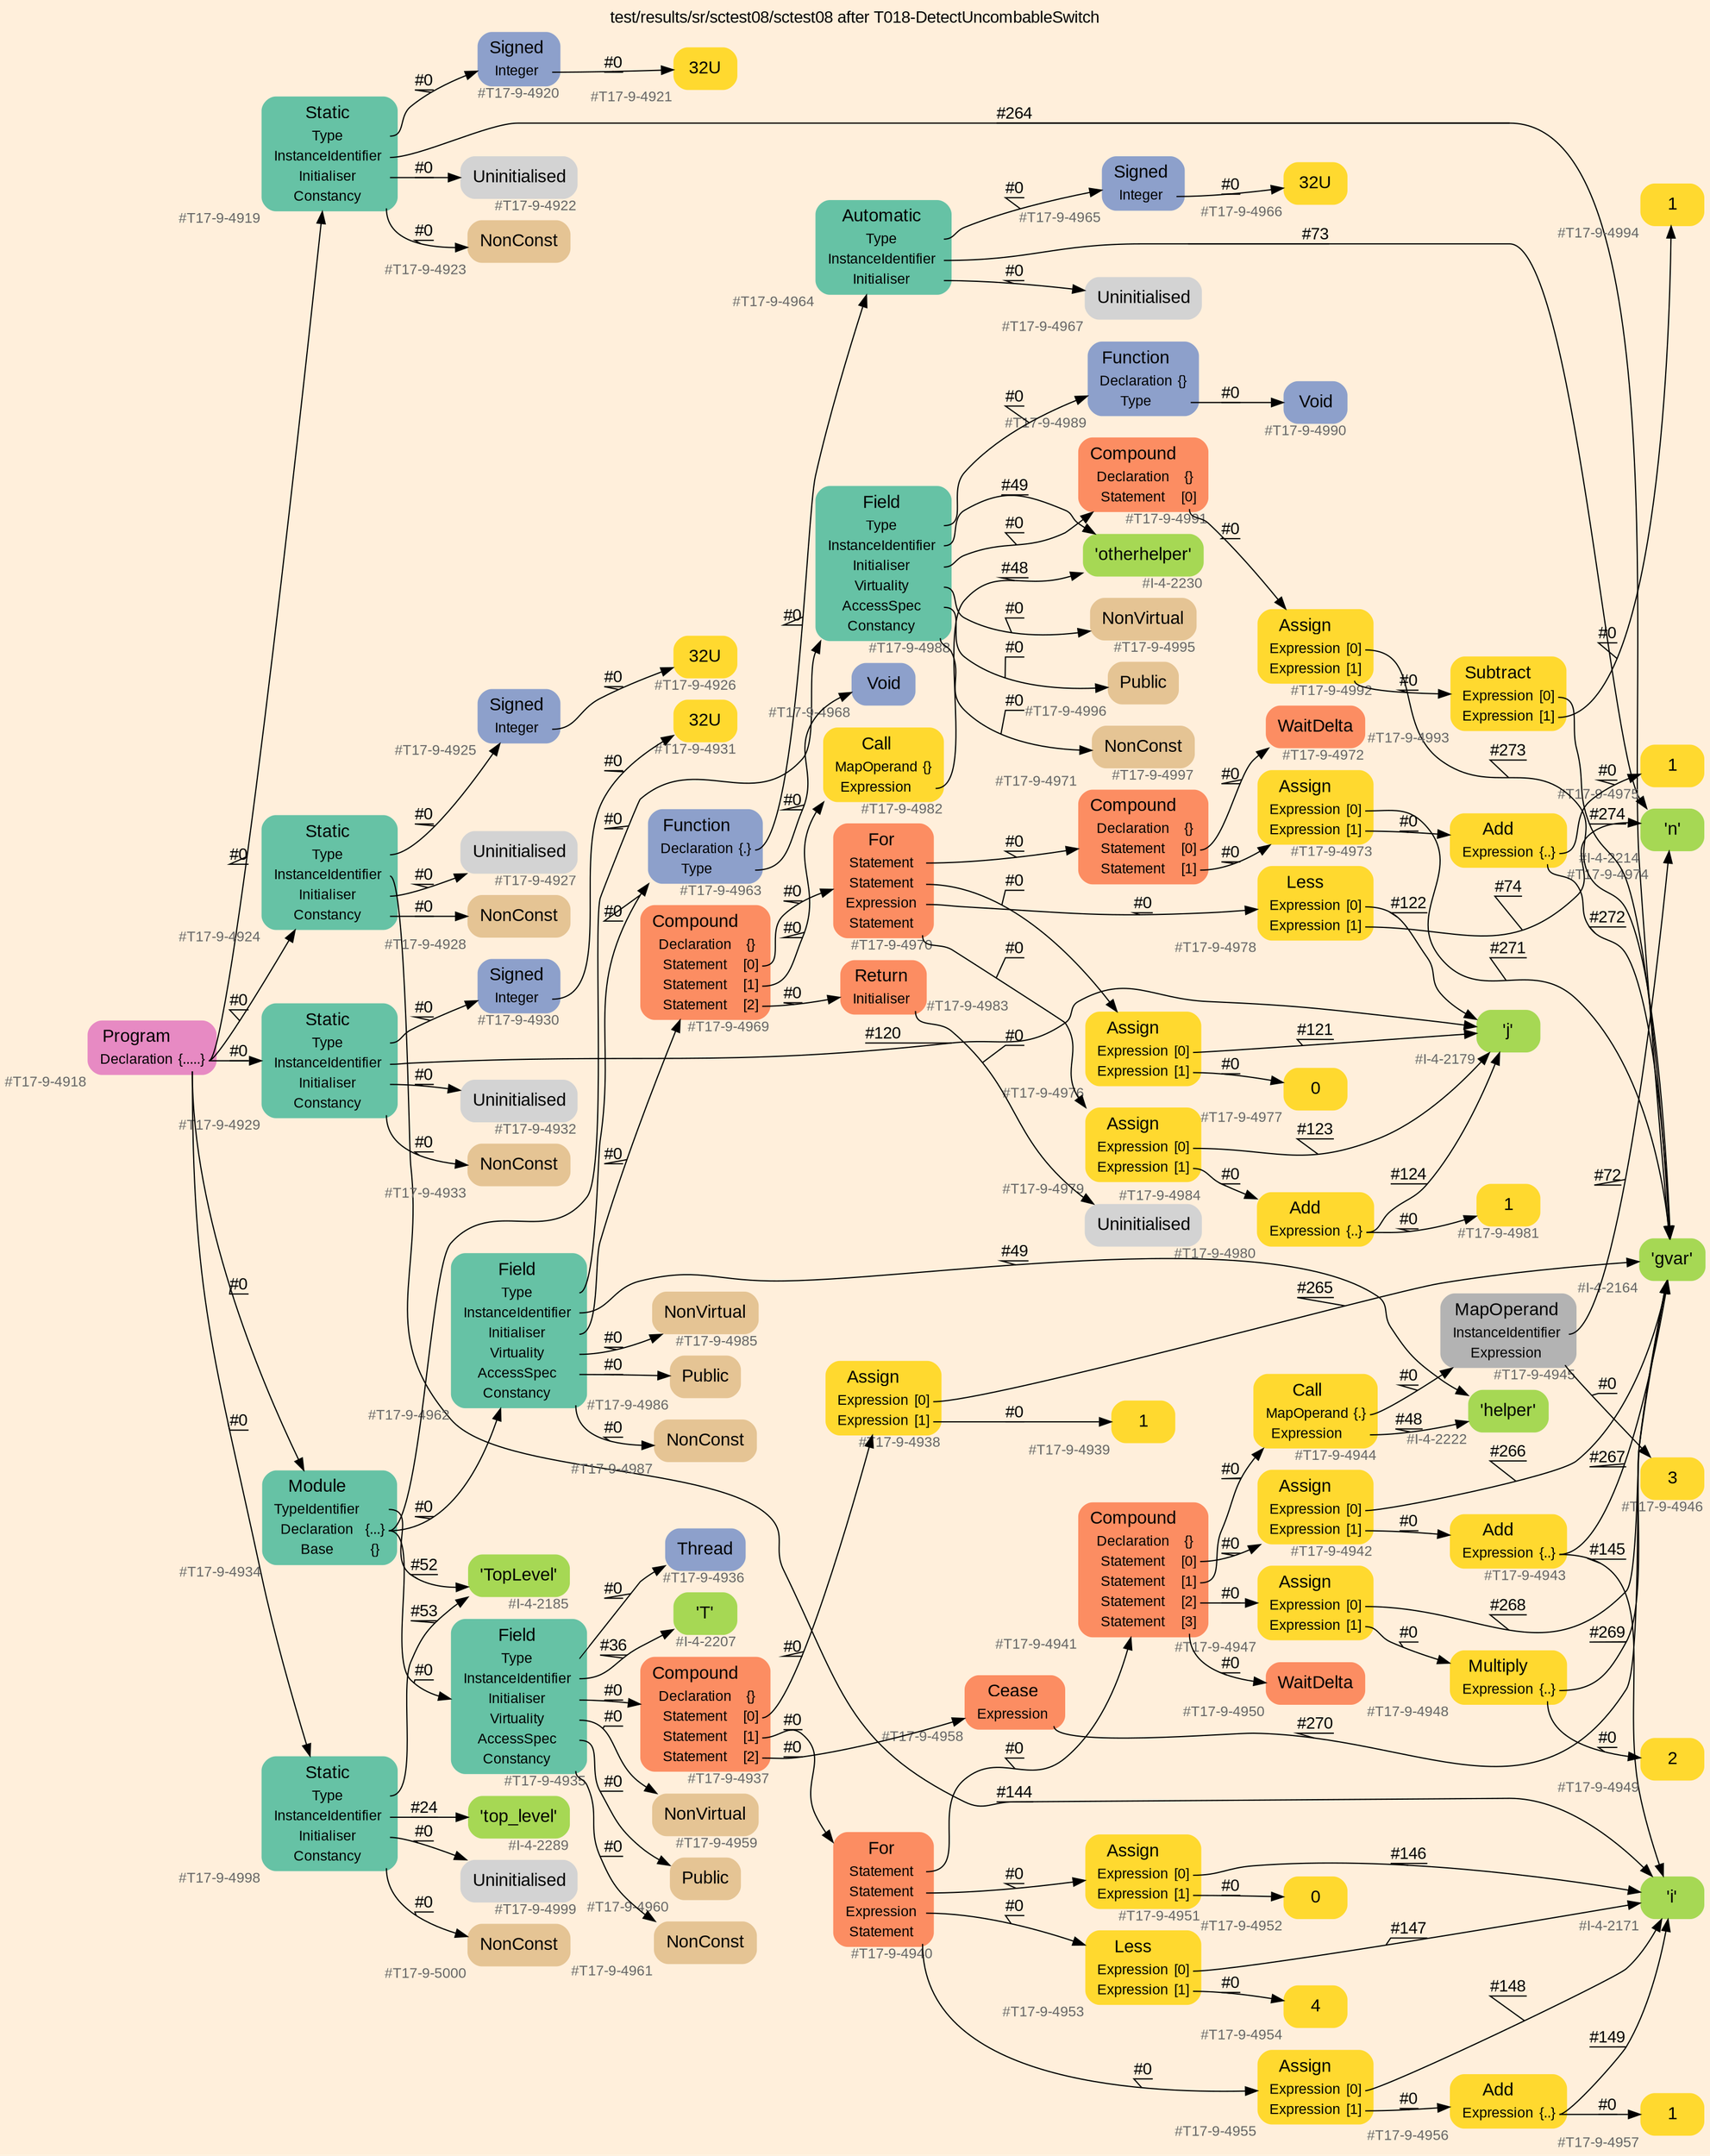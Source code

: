 digraph "test/results/sr/sctest08/sctest08 after T018-DetectUncombableSwitch" {
label = "test/results/sr/sctest08/sctest08 after T018-DetectUncombableSwitch"
labelloc = t
graph [
    rankdir = "LR"
    ranksep = 0.3
    bgcolor = antiquewhite1
    color = black
    fontcolor = black
    fontname = "Arial"
];
node [
    fontname = "Arial"
];
edge [
    fontname = "Arial"
];

// -------------------- node figure --------------------
// -------- block #T17-9-4918 ----------
"#T17-9-4918" [
    fillcolor = "/set28/4"
    xlabel = "#T17-9-4918"
    fontsize = "12"
    fontcolor = grey40
    shape = "plaintext"
    label = <<TABLE BORDER="0" CELLBORDER="0" CELLSPACING="0">
     <TR><TD><FONT COLOR="black" POINT-SIZE="15">Program</FONT></TD></TR>
     <TR><TD><FONT COLOR="black" POINT-SIZE="12">Declaration</FONT></TD><TD PORT="port0"><FONT COLOR="black" POINT-SIZE="12">{.....}</FONT></TD></TR>
    </TABLE>>
    style = "rounded,filled"
];

// -------- block #T17-9-4919 ----------
"#T17-9-4919" [
    fillcolor = "/set28/1"
    xlabel = "#T17-9-4919"
    fontsize = "12"
    fontcolor = grey40
    shape = "plaintext"
    label = <<TABLE BORDER="0" CELLBORDER="0" CELLSPACING="0">
     <TR><TD><FONT COLOR="black" POINT-SIZE="15">Static</FONT></TD></TR>
     <TR><TD><FONT COLOR="black" POINT-SIZE="12">Type</FONT></TD><TD PORT="port0"></TD></TR>
     <TR><TD><FONT COLOR="black" POINT-SIZE="12">InstanceIdentifier</FONT></TD><TD PORT="port1"></TD></TR>
     <TR><TD><FONT COLOR="black" POINT-SIZE="12">Initialiser</FONT></TD><TD PORT="port2"></TD></TR>
     <TR><TD><FONT COLOR="black" POINT-SIZE="12">Constancy</FONT></TD><TD PORT="port3"></TD></TR>
    </TABLE>>
    style = "rounded,filled"
];

// -------- block #T17-9-4920 ----------
"#T17-9-4920" [
    fillcolor = "/set28/3"
    xlabel = "#T17-9-4920"
    fontsize = "12"
    fontcolor = grey40
    shape = "plaintext"
    label = <<TABLE BORDER="0" CELLBORDER="0" CELLSPACING="0">
     <TR><TD><FONT COLOR="black" POINT-SIZE="15">Signed</FONT></TD></TR>
     <TR><TD><FONT COLOR="black" POINT-SIZE="12">Integer</FONT></TD><TD PORT="port0"></TD></TR>
    </TABLE>>
    style = "rounded,filled"
];

// -------- block #T17-9-4921 ----------
"#T17-9-4921" [
    fillcolor = "/set28/6"
    xlabel = "#T17-9-4921"
    fontsize = "12"
    fontcolor = grey40
    shape = "plaintext"
    label = <<TABLE BORDER="0" CELLBORDER="0" CELLSPACING="0">
     <TR><TD><FONT COLOR="black" POINT-SIZE="15">32U</FONT></TD></TR>
    </TABLE>>
    style = "rounded,filled"
];

// -------- block #I-4-2164 ----------
"#I-4-2164" [
    fillcolor = "/set28/5"
    xlabel = "#I-4-2164"
    fontsize = "12"
    fontcolor = grey40
    shape = "plaintext"
    label = <<TABLE BORDER="0" CELLBORDER="0" CELLSPACING="0">
     <TR><TD><FONT COLOR="black" POINT-SIZE="15">'gvar'</FONT></TD></TR>
    </TABLE>>
    style = "rounded,filled"
];

// -------- block #T17-9-4922 ----------
"#T17-9-4922" [
    xlabel = "#T17-9-4922"
    fontsize = "12"
    fontcolor = grey40
    shape = "plaintext"
    label = <<TABLE BORDER="0" CELLBORDER="0" CELLSPACING="0">
     <TR><TD><FONT COLOR="black" POINT-SIZE="15">Uninitialised</FONT></TD></TR>
    </TABLE>>
    style = "rounded,filled"
];

// -------- block #T17-9-4923 ----------
"#T17-9-4923" [
    fillcolor = "/set28/7"
    xlabel = "#T17-9-4923"
    fontsize = "12"
    fontcolor = grey40
    shape = "plaintext"
    label = <<TABLE BORDER="0" CELLBORDER="0" CELLSPACING="0">
     <TR><TD><FONT COLOR="black" POINT-SIZE="15">NonConst</FONT></TD></TR>
    </TABLE>>
    style = "rounded,filled"
];

// -------- block #T17-9-4924 ----------
"#T17-9-4924" [
    fillcolor = "/set28/1"
    xlabel = "#T17-9-4924"
    fontsize = "12"
    fontcolor = grey40
    shape = "plaintext"
    label = <<TABLE BORDER="0" CELLBORDER="0" CELLSPACING="0">
     <TR><TD><FONT COLOR="black" POINT-SIZE="15">Static</FONT></TD></TR>
     <TR><TD><FONT COLOR="black" POINT-SIZE="12">Type</FONT></TD><TD PORT="port0"></TD></TR>
     <TR><TD><FONT COLOR="black" POINT-SIZE="12">InstanceIdentifier</FONT></TD><TD PORT="port1"></TD></TR>
     <TR><TD><FONT COLOR="black" POINT-SIZE="12">Initialiser</FONT></TD><TD PORT="port2"></TD></TR>
     <TR><TD><FONT COLOR="black" POINT-SIZE="12">Constancy</FONT></TD><TD PORT="port3"></TD></TR>
    </TABLE>>
    style = "rounded,filled"
];

// -------- block #T17-9-4925 ----------
"#T17-9-4925" [
    fillcolor = "/set28/3"
    xlabel = "#T17-9-4925"
    fontsize = "12"
    fontcolor = grey40
    shape = "plaintext"
    label = <<TABLE BORDER="0" CELLBORDER="0" CELLSPACING="0">
     <TR><TD><FONT COLOR="black" POINT-SIZE="15">Signed</FONT></TD></TR>
     <TR><TD><FONT COLOR="black" POINT-SIZE="12">Integer</FONT></TD><TD PORT="port0"></TD></TR>
    </TABLE>>
    style = "rounded,filled"
];

// -------- block #T17-9-4926 ----------
"#T17-9-4926" [
    fillcolor = "/set28/6"
    xlabel = "#T17-9-4926"
    fontsize = "12"
    fontcolor = grey40
    shape = "plaintext"
    label = <<TABLE BORDER="0" CELLBORDER="0" CELLSPACING="0">
     <TR><TD><FONT COLOR="black" POINT-SIZE="15">32U</FONT></TD></TR>
    </TABLE>>
    style = "rounded,filled"
];

// -------- block #I-4-2171 ----------
"#I-4-2171" [
    fillcolor = "/set28/5"
    xlabel = "#I-4-2171"
    fontsize = "12"
    fontcolor = grey40
    shape = "plaintext"
    label = <<TABLE BORDER="0" CELLBORDER="0" CELLSPACING="0">
     <TR><TD><FONT COLOR="black" POINT-SIZE="15">'i'</FONT></TD></TR>
    </TABLE>>
    style = "rounded,filled"
];

// -------- block #T17-9-4927 ----------
"#T17-9-4927" [
    xlabel = "#T17-9-4927"
    fontsize = "12"
    fontcolor = grey40
    shape = "plaintext"
    label = <<TABLE BORDER="0" CELLBORDER="0" CELLSPACING="0">
     <TR><TD><FONT COLOR="black" POINT-SIZE="15">Uninitialised</FONT></TD></TR>
    </TABLE>>
    style = "rounded,filled"
];

// -------- block #T17-9-4928 ----------
"#T17-9-4928" [
    fillcolor = "/set28/7"
    xlabel = "#T17-9-4928"
    fontsize = "12"
    fontcolor = grey40
    shape = "plaintext"
    label = <<TABLE BORDER="0" CELLBORDER="0" CELLSPACING="0">
     <TR><TD><FONT COLOR="black" POINT-SIZE="15">NonConst</FONT></TD></TR>
    </TABLE>>
    style = "rounded,filled"
];

// -------- block #T17-9-4929 ----------
"#T17-9-4929" [
    fillcolor = "/set28/1"
    xlabel = "#T17-9-4929"
    fontsize = "12"
    fontcolor = grey40
    shape = "plaintext"
    label = <<TABLE BORDER="0" CELLBORDER="0" CELLSPACING="0">
     <TR><TD><FONT COLOR="black" POINT-SIZE="15">Static</FONT></TD></TR>
     <TR><TD><FONT COLOR="black" POINT-SIZE="12">Type</FONT></TD><TD PORT="port0"></TD></TR>
     <TR><TD><FONT COLOR="black" POINT-SIZE="12">InstanceIdentifier</FONT></TD><TD PORT="port1"></TD></TR>
     <TR><TD><FONT COLOR="black" POINT-SIZE="12">Initialiser</FONT></TD><TD PORT="port2"></TD></TR>
     <TR><TD><FONT COLOR="black" POINT-SIZE="12">Constancy</FONT></TD><TD PORT="port3"></TD></TR>
    </TABLE>>
    style = "rounded,filled"
];

// -------- block #T17-9-4930 ----------
"#T17-9-4930" [
    fillcolor = "/set28/3"
    xlabel = "#T17-9-4930"
    fontsize = "12"
    fontcolor = grey40
    shape = "plaintext"
    label = <<TABLE BORDER="0" CELLBORDER="0" CELLSPACING="0">
     <TR><TD><FONT COLOR="black" POINT-SIZE="15">Signed</FONT></TD></TR>
     <TR><TD><FONT COLOR="black" POINT-SIZE="12">Integer</FONT></TD><TD PORT="port0"></TD></TR>
    </TABLE>>
    style = "rounded,filled"
];

// -------- block #T17-9-4931 ----------
"#T17-9-4931" [
    fillcolor = "/set28/6"
    xlabel = "#T17-9-4931"
    fontsize = "12"
    fontcolor = grey40
    shape = "plaintext"
    label = <<TABLE BORDER="0" CELLBORDER="0" CELLSPACING="0">
     <TR><TD><FONT COLOR="black" POINT-SIZE="15">32U</FONT></TD></TR>
    </TABLE>>
    style = "rounded,filled"
];

// -------- block #I-4-2179 ----------
"#I-4-2179" [
    fillcolor = "/set28/5"
    xlabel = "#I-4-2179"
    fontsize = "12"
    fontcolor = grey40
    shape = "plaintext"
    label = <<TABLE BORDER="0" CELLBORDER="0" CELLSPACING="0">
     <TR><TD><FONT COLOR="black" POINT-SIZE="15">'j'</FONT></TD></TR>
    </TABLE>>
    style = "rounded,filled"
];

// -------- block #T17-9-4932 ----------
"#T17-9-4932" [
    xlabel = "#T17-9-4932"
    fontsize = "12"
    fontcolor = grey40
    shape = "plaintext"
    label = <<TABLE BORDER="0" CELLBORDER="0" CELLSPACING="0">
     <TR><TD><FONT COLOR="black" POINT-SIZE="15">Uninitialised</FONT></TD></TR>
    </TABLE>>
    style = "rounded,filled"
];

// -------- block #T17-9-4933 ----------
"#T17-9-4933" [
    fillcolor = "/set28/7"
    xlabel = "#T17-9-4933"
    fontsize = "12"
    fontcolor = grey40
    shape = "plaintext"
    label = <<TABLE BORDER="0" CELLBORDER="0" CELLSPACING="0">
     <TR><TD><FONT COLOR="black" POINT-SIZE="15">NonConst</FONT></TD></TR>
    </TABLE>>
    style = "rounded,filled"
];

// -------- block #T17-9-4934 ----------
"#T17-9-4934" [
    fillcolor = "/set28/1"
    xlabel = "#T17-9-4934"
    fontsize = "12"
    fontcolor = grey40
    shape = "plaintext"
    label = <<TABLE BORDER="0" CELLBORDER="0" CELLSPACING="0">
     <TR><TD><FONT COLOR="black" POINT-SIZE="15">Module</FONT></TD></TR>
     <TR><TD><FONT COLOR="black" POINT-SIZE="12">TypeIdentifier</FONT></TD><TD PORT="port0"></TD></TR>
     <TR><TD><FONT COLOR="black" POINT-SIZE="12">Declaration</FONT></TD><TD PORT="port1"><FONT COLOR="black" POINT-SIZE="12">{...}</FONT></TD></TR>
     <TR><TD><FONT COLOR="black" POINT-SIZE="12">Base</FONT></TD><TD PORT="port2"><FONT COLOR="black" POINT-SIZE="12">{}</FONT></TD></TR>
    </TABLE>>
    style = "rounded,filled"
];

// -------- block #I-4-2185 ----------
"#I-4-2185" [
    fillcolor = "/set28/5"
    xlabel = "#I-4-2185"
    fontsize = "12"
    fontcolor = grey40
    shape = "plaintext"
    label = <<TABLE BORDER="0" CELLBORDER="0" CELLSPACING="0">
     <TR><TD><FONT COLOR="black" POINT-SIZE="15">'TopLevel'</FONT></TD></TR>
    </TABLE>>
    style = "rounded,filled"
];

// -------- block #T17-9-4935 ----------
"#T17-9-4935" [
    fillcolor = "/set28/1"
    xlabel = "#T17-9-4935"
    fontsize = "12"
    fontcolor = grey40
    shape = "plaintext"
    label = <<TABLE BORDER="0" CELLBORDER="0" CELLSPACING="0">
     <TR><TD><FONT COLOR="black" POINT-SIZE="15">Field</FONT></TD></TR>
     <TR><TD><FONT COLOR="black" POINT-SIZE="12">Type</FONT></TD><TD PORT="port0"></TD></TR>
     <TR><TD><FONT COLOR="black" POINT-SIZE="12">InstanceIdentifier</FONT></TD><TD PORT="port1"></TD></TR>
     <TR><TD><FONT COLOR="black" POINT-SIZE="12">Initialiser</FONT></TD><TD PORT="port2"></TD></TR>
     <TR><TD><FONT COLOR="black" POINT-SIZE="12">Virtuality</FONT></TD><TD PORT="port3"></TD></TR>
     <TR><TD><FONT COLOR="black" POINT-SIZE="12">AccessSpec</FONT></TD><TD PORT="port4"></TD></TR>
     <TR><TD><FONT COLOR="black" POINT-SIZE="12">Constancy</FONT></TD><TD PORT="port5"></TD></TR>
    </TABLE>>
    style = "rounded,filled"
];

// -------- block #T17-9-4936 ----------
"#T17-9-4936" [
    fillcolor = "/set28/3"
    xlabel = "#T17-9-4936"
    fontsize = "12"
    fontcolor = grey40
    shape = "plaintext"
    label = <<TABLE BORDER="0" CELLBORDER="0" CELLSPACING="0">
     <TR><TD><FONT COLOR="black" POINT-SIZE="15">Thread</FONT></TD></TR>
    </TABLE>>
    style = "rounded,filled"
];

// -------- block #I-4-2207 ----------
"#I-4-2207" [
    fillcolor = "/set28/5"
    xlabel = "#I-4-2207"
    fontsize = "12"
    fontcolor = grey40
    shape = "plaintext"
    label = <<TABLE BORDER="0" CELLBORDER="0" CELLSPACING="0">
     <TR><TD><FONT COLOR="black" POINT-SIZE="15">'T'</FONT></TD></TR>
    </TABLE>>
    style = "rounded,filled"
];

// -------- block #T17-9-4937 ----------
"#T17-9-4937" [
    fillcolor = "/set28/2"
    xlabel = "#T17-9-4937"
    fontsize = "12"
    fontcolor = grey40
    shape = "plaintext"
    label = <<TABLE BORDER="0" CELLBORDER="0" CELLSPACING="0">
     <TR><TD><FONT COLOR="black" POINT-SIZE="15">Compound</FONT></TD></TR>
     <TR><TD><FONT COLOR="black" POINT-SIZE="12">Declaration</FONT></TD><TD PORT="port0"><FONT COLOR="black" POINT-SIZE="12">{}</FONT></TD></TR>
     <TR><TD><FONT COLOR="black" POINT-SIZE="12">Statement</FONT></TD><TD PORT="port1"><FONT COLOR="black" POINT-SIZE="12">[0]</FONT></TD></TR>
     <TR><TD><FONT COLOR="black" POINT-SIZE="12">Statement</FONT></TD><TD PORT="port2"><FONT COLOR="black" POINT-SIZE="12">[1]</FONT></TD></TR>
     <TR><TD><FONT COLOR="black" POINT-SIZE="12">Statement</FONT></TD><TD PORT="port3"><FONT COLOR="black" POINT-SIZE="12">[2]</FONT></TD></TR>
    </TABLE>>
    style = "rounded,filled"
];

// -------- block #T17-9-4938 ----------
"#T17-9-4938" [
    fillcolor = "/set28/6"
    xlabel = "#T17-9-4938"
    fontsize = "12"
    fontcolor = grey40
    shape = "plaintext"
    label = <<TABLE BORDER="0" CELLBORDER="0" CELLSPACING="0">
     <TR><TD><FONT COLOR="black" POINT-SIZE="15">Assign</FONT></TD></TR>
     <TR><TD><FONT COLOR="black" POINT-SIZE="12">Expression</FONT></TD><TD PORT="port0"><FONT COLOR="black" POINT-SIZE="12">[0]</FONT></TD></TR>
     <TR><TD><FONT COLOR="black" POINT-SIZE="12">Expression</FONT></TD><TD PORT="port1"><FONT COLOR="black" POINT-SIZE="12">[1]</FONT></TD></TR>
    </TABLE>>
    style = "rounded,filled"
];

// -------- block #T17-9-4939 ----------
"#T17-9-4939" [
    fillcolor = "/set28/6"
    xlabel = "#T17-9-4939"
    fontsize = "12"
    fontcolor = grey40
    shape = "plaintext"
    label = <<TABLE BORDER="0" CELLBORDER="0" CELLSPACING="0">
     <TR><TD><FONT COLOR="black" POINT-SIZE="15">1</FONT></TD></TR>
    </TABLE>>
    style = "rounded,filled"
];

// -------- block #T17-9-4940 ----------
"#T17-9-4940" [
    fillcolor = "/set28/2"
    xlabel = "#T17-9-4940"
    fontsize = "12"
    fontcolor = grey40
    shape = "plaintext"
    label = <<TABLE BORDER="0" CELLBORDER="0" CELLSPACING="0">
     <TR><TD><FONT COLOR="black" POINT-SIZE="15">For</FONT></TD></TR>
     <TR><TD><FONT COLOR="black" POINT-SIZE="12">Statement</FONT></TD><TD PORT="port0"></TD></TR>
     <TR><TD><FONT COLOR="black" POINT-SIZE="12">Statement</FONT></TD><TD PORT="port1"></TD></TR>
     <TR><TD><FONT COLOR="black" POINT-SIZE="12">Expression</FONT></TD><TD PORT="port2"></TD></TR>
     <TR><TD><FONT COLOR="black" POINT-SIZE="12">Statement</FONT></TD><TD PORT="port3"></TD></TR>
    </TABLE>>
    style = "rounded,filled"
];

// -------- block #T17-9-4941 ----------
"#T17-9-4941" [
    fillcolor = "/set28/2"
    xlabel = "#T17-9-4941"
    fontsize = "12"
    fontcolor = grey40
    shape = "plaintext"
    label = <<TABLE BORDER="0" CELLBORDER="0" CELLSPACING="0">
     <TR><TD><FONT COLOR="black" POINT-SIZE="15">Compound</FONT></TD></TR>
     <TR><TD><FONT COLOR="black" POINT-SIZE="12">Declaration</FONT></TD><TD PORT="port0"><FONT COLOR="black" POINT-SIZE="12">{}</FONT></TD></TR>
     <TR><TD><FONT COLOR="black" POINT-SIZE="12">Statement</FONT></TD><TD PORT="port1"><FONT COLOR="black" POINT-SIZE="12">[0]</FONT></TD></TR>
     <TR><TD><FONT COLOR="black" POINT-SIZE="12">Statement</FONT></TD><TD PORT="port2"><FONT COLOR="black" POINT-SIZE="12">[1]</FONT></TD></TR>
     <TR><TD><FONT COLOR="black" POINT-SIZE="12">Statement</FONT></TD><TD PORT="port3"><FONT COLOR="black" POINT-SIZE="12">[2]</FONT></TD></TR>
     <TR><TD><FONT COLOR="black" POINT-SIZE="12">Statement</FONT></TD><TD PORT="port4"><FONT COLOR="black" POINT-SIZE="12">[3]</FONT></TD></TR>
    </TABLE>>
    style = "rounded,filled"
];

// -------- block #T17-9-4942 ----------
"#T17-9-4942" [
    fillcolor = "/set28/6"
    xlabel = "#T17-9-4942"
    fontsize = "12"
    fontcolor = grey40
    shape = "plaintext"
    label = <<TABLE BORDER="0" CELLBORDER="0" CELLSPACING="0">
     <TR><TD><FONT COLOR="black" POINT-SIZE="15">Assign</FONT></TD></TR>
     <TR><TD><FONT COLOR="black" POINT-SIZE="12">Expression</FONT></TD><TD PORT="port0"><FONT COLOR="black" POINT-SIZE="12">[0]</FONT></TD></TR>
     <TR><TD><FONT COLOR="black" POINT-SIZE="12">Expression</FONT></TD><TD PORT="port1"><FONT COLOR="black" POINT-SIZE="12">[1]</FONT></TD></TR>
    </TABLE>>
    style = "rounded,filled"
];

// -------- block #T17-9-4943 ----------
"#T17-9-4943" [
    fillcolor = "/set28/6"
    xlabel = "#T17-9-4943"
    fontsize = "12"
    fontcolor = grey40
    shape = "plaintext"
    label = <<TABLE BORDER="0" CELLBORDER="0" CELLSPACING="0">
     <TR><TD><FONT COLOR="black" POINT-SIZE="15">Add</FONT></TD></TR>
     <TR><TD><FONT COLOR="black" POINT-SIZE="12">Expression</FONT></TD><TD PORT="port0"><FONT COLOR="black" POINT-SIZE="12">{..}</FONT></TD></TR>
    </TABLE>>
    style = "rounded,filled"
];

// -------- block #T17-9-4944 ----------
"#T17-9-4944" [
    fillcolor = "/set28/6"
    xlabel = "#T17-9-4944"
    fontsize = "12"
    fontcolor = grey40
    shape = "plaintext"
    label = <<TABLE BORDER="0" CELLBORDER="0" CELLSPACING="0">
     <TR><TD><FONT COLOR="black" POINT-SIZE="15">Call</FONT></TD></TR>
     <TR><TD><FONT COLOR="black" POINT-SIZE="12">MapOperand</FONT></TD><TD PORT="port0"><FONT COLOR="black" POINT-SIZE="12">{.}</FONT></TD></TR>
     <TR><TD><FONT COLOR="black" POINT-SIZE="12">Expression</FONT></TD><TD PORT="port1"></TD></TR>
    </TABLE>>
    style = "rounded,filled"
];

// -------- block #T17-9-4945 ----------
"#T17-9-4945" [
    fillcolor = "/set28/8"
    xlabel = "#T17-9-4945"
    fontsize = "12"
    fontcolor = grey40
    shape = "plaintext"
    label = <<TABLE BORDER="0" CELLBORDER="0" CELLSPACING="0">
     <TR><TD><FONT COLOR="black" POINT-SIZE="15">MapOperand</FONT></TD></TR>
     <TR><TD><FONT COLOR="black" POINT-SIZE="12">InstanceIdentifier</FONT></TD><TD PORT="port0"></TD></TR>
     <TR><TD><FONT COLOR="black" POINT-SIZE="12">Expression</FONT></TD><TD PORT="port1"></TD></TR>
    </TABLE>>
    style = "rounded,filled"
];

// -------- block #I-4-2214 ----------
"#I-4-2214" [
    fillcolor = "/set28/5"
    xlabel = "#I-4-2214"
    fontsize = "12"
    fontcolor = grey40
    shape = "plaintext"
    label = <<TABLE BORDER="0" CELLBORDER="0" CELLSPACING="0">
     <TR><TD><FONT COLOR="black" POINT-SIZE="15">'n'</FONT></TD></TR>
    </TABLE>>
    style = "rounded,filled"
];

// -------- block #T17-9-4946 ----------
"#T17-9-4946" [
    fillcolor = "/set28/6"
    xlabel = "#T17-9-4946"
    fontsize = "12"
    fontcolor = grey40
    shape = "plaintext"
    label = <<TABLE BORDER="0" CELLBORDER="0" CELLSPACING="0">
     <TR><TD><FONT COLOR="black" POINT-SIZE="15">3</FONT></TD></TR>
    </TABLE>>
    style = "rounded,filled"
];

// -------- block #I-4-2222 ----------
"#I-4-2222" [
    fillcolor = "/set28/5"
    xlabel = "#I-4-2222"
    fontsize = "12"
    fontcolor = grey40
    shape = "plaintext"
    label = <<TABLE BORDER="0" CELLBORDER="0" CELLSPACING="0">
     <TR><TD><FONT COLOR="black" POINT-SIZE="15">'helper'</FONT></TD></TR>
    </TABLE>>
    style = "rounded,filled"
];

// -------- block #T17-9-4947 ----------
"#T17-9-4947" [
    fillcolor = "/set28/6"
    xlabel = "#T17-9-4947"
    fontsize = "12"
    fontcolor = grey40
    shape = "plaintext"
    label = <<TABLE BORDER="0" CELLBORDER="0" CELLSPACING="0">
     <TR><TD><FONT COLOR="black" POINT-SIZE="15">Assign</FONT></TD></TR>
     <TR><TD><FONT COLOR="black" POINT-SIZE="12">Expression</FONT></TD><TD PORT="port0"><FONT COLOR="black" POINT-SIZE="12">[0]</FONT></TD></TR>
     <TR><TD><FONT COLOR="black" POINT-SIZE="12">Expression</FONT></TD><TD PORT="port1"><FONT COLOR="black" POINT-SIZE="12">[1]</FONT></TD></TR>
    </TABLE>>
    style = "rounded,filled"
];

// -------- block #T17-9-4948 ----------
"#T17-9-4948" [
    fillcolor = "/set28/6"
    xlabel = "#T17-9-4948"
    fontsize = "12"
    fontcolor = grey40
    shape = "plaintext"
    label = <<TABLE BORDER="0" CELLBORDER="0" CELLSPACING="0">
     <TR><TD><FONT COLOR="black" POINT-SIZE="15">Multiply</FONT></TD></TR>
     <TR><TD><FONT COLOR="black" POINT-SIZE="12">Expression</FONT></TD><TD PORT="port0"><FONT COLOR="black" POINT-SIZE="12">{..}</FONT></TD></TR>
    </TABLE>>
    style = "rounded,filled"
];

// -------- block #T17-9-4949 ----------
"#T17-9-4949" [
    fillcolor = "/set28/6"
    xlabel = "#T17-9-4949"
    fontsize = "12"
    fontcolor = grey40
    shape = "plaintext"
    label = <<TABLE BORDER="0" CELLBORDER="0" CELLSPACING="0">
     <TR><TD><FONT COLOR="black" POINT-SIZE="15">2</FONT></TD></TR>
    </TABLE>>
    style = "rounded,filled"
];

// -------- block #T17-9-4950 ----------
"#T17-9-4950" [
    fillcolor = "/set28/2"
    xlabel = "#T17-9-4950"
    fontsize = "12"
    fontcolor = grey40
    shape = "plaintext"
    label = <<TABLE BORDER="0" CELLBORDER="0" CELLSPACING="0">
     <TR><TD><FONT COLOR="black" POINT-SIZE="15">WaitDelta</FONT></TD></TR>
    </TABLE>>
    style = "rounded,filled"
];

// -------- block #T17-9-4951 ----------
"#T17-9-4951" [
    fillcolor = "/set28/6"
    xlabel = "#T17-9-4951"
    fontsize = "12"
    fontcolor = grey40
    shape = "plaintext"
    label = <<TABLE BORDER="0" CELLBORDER="0" CELLSPACING="0">
     <TR><TD><FONT COLOR="black" POINT-SIZE="15">Assign</FONT></TD></TR>
     <TR><TD><FONT COLOR="black" POINT-SIZE="12">Expression</FONT></TD><TD PORT="port0"><FONT COLOR="black" POINT-SIZE="12">[0]</FONT></TD></TR>
     <TR><TD><FONT COLOR="black" POINT-SIZE="12">Expression</FONT></TD><TD PORT="port1"><FONT COLOR="black" POINT-SIZE="12">[1]</FONT></TD></TR>
    </TABLE>>
    style = "rounded,filled"
];

// -------- block #T17-9-4952 ----------
"#T17-9-4952" [
    fillcolor = "/set28/6"
    xlabel = "#T17-9-4952"
    fontsize = "12"
    fontcolor = grey40
    shape = "plaintext"
    label = <<TABLE BORDER="0" CELLBORDER="0" CELLSPACING="0">
     <TR><TD><FONT COLOR="black" POINT-SIZE="15">0</FONT></TD></TR>
    </TABLE>>
    style = "rounded,filled"
];

// -------- block #T17-9-4953 ----------
"#T17-9-4953" [
    fillcolor = "/set28/6"
    xlabel = "#T17-9-4953"
    fontsize = "12"
    fontcolor = grey40
    shape = "plaintext"
    label = <<TABLE BORDER="0" CELLBORDER="0" CELLSPACING="0">
     <TR><TD><FONT COLOR="black" POINT-SIZE="15">Less</FONT></TD></TR>
     <TR><TD><FONT COLOR="black" POINT-SIZE="12">Expression</FONT></TD><TD PORT="port0"><FONT COLOR="black" POINT-SIZE="12">[0]</FONT></TD></TR>
     <TR><TD><FONT COLOR="black" POINT-SIZE="12">Expression</FONT></TD><TD PORT="port1"><FONT COLOR="black" POINT-SIZE="12">[1]</FONT></TD></TR>
    </TABLE>>
    style = "rounded,filled"
];

// -------- block #T17-9-4954 ----------
"#T17-9-4954" [
    fillcolor = "/set28/6"
    xlabel = "#T17-9-4954"
    fontsize = "12"
    fontcolor = grey40
    shape = "plaintext"
    label = <<TABLE BORDER="0" CELLBORDER="0" CELLSPACING="0">
     <TR><TD><FONT COLOR="black" POINT-SIZE="15">4</FONT></TD></TR>
    </TABLE>>
    style = "rounded,filled"
];

// -------- block #T17-9-4955 ----------
"#T17-9-4955" [
    fillcolor = "/set28/6"
    xlabel = "#T17-9-4955"
    fontsize = "12"
    fontcolor = grey40
    shape = "plaintext"
    label = <<TABLE BORDER="0" CELLBORDER="0" CELLSPACING="0">
     <TR><TD><FONT COLOR="black" POINT-SIZE="15">Assign</FONT></TD></TR>
     <TR><TD><FONT COLOR="black" POINT-SIZE="12">Expression</FONT></TD><TD PORT="port0"><FONT COLOR="black" POINT-SIZE="12">[0]</FONT></TD></TR>
     <TR><TD><FONT COLOR="black" POINT-SIZE="12">Expression</FONT></TD><TD PORT="port1"><FONT COLOR="black" POINT-SIZE="12">[1]</FONT></TD></TR>
    </TABLE>>
    style = "rounded,filled"
];

// -------- block #T17-9-4956 ----------
"#T17-9-4956" [
    fillcolor = "/set28/6"
    xlabel = "#T17-9-4956"
    fontsize = "12"
    fontcolor = grey40
    shape = "plaintext"
    label = <<TABLE BORDER="0" CELLBORDER="0" CELLSPACING="0">
     <TR><TD><FONT COLOR="black" POINT-SIZE="15">Add</FONT></TD></TR>
     <TR><TD><FONT COLOR="black" POINT-SIZE="12">Expression</FONT></TD><TD PORT="port0"><FONT COLOR="black" POINT-SIZE="12">{..}</FONT></TD></TR>
    </TABLE>>
    style = "rounded,filled"
];

// -------- block #T17-9-4957 ----------
"#T17-9-4957" [
    fillcolor = "/set28/6"
    xlabel = "#T17-9-4957"
    fontsize = "12"
    fontcolor = grey40
    shape = "plaintext"
    label = <<TABLE BORDER="0" CELLBORDER="0" CELLSPACING="0">
     <TR><TD><FONT COLOR="black" POINT-SIZE="15">1</FONT></TD></TR>
    </TABLE>>
    style = "rounded,filled"
];

// -------- block #T17-9-4958 ----------
"#T17-9-4958" [
    fillcolor = "/set28/2"
    xlabel = "#T17-9-4958"
    fontsize = "12"
    fontcolor = grey40
    shape = "plaintext"
    label = <<TABLE BORDER="0" CELLBORDER="0" CELLSPACING="0">
     <TR><TD><FONT COLOR="black" POINT-SIZE="15">Cease</FONT></TD></TR>
     <TR><TD><FONT COLOR="black" POINT-SIZE="12">Expression</FONT></TD><TD PORT="port0"></TD></TR>
    </TABLE>>
    style = "rounded,filled"
];

// -------- block #T17-9-4959 ----------
"#T17-9-4959" [
    fillcolor = "/set28/7"
    xlabel = "#T17-9-4959"
    fontsize = "12"
    fontcolor = grey40
    shape = "plaintext"
    label = <<TABLE BORDER="0" CELLBORDER="0" CELLSPACING="0">
     <TR><TD><FONT COLOR="black" POINT-SIZE="15">NonVirtual</FONT></TD></TR>
    </TABLE>>
    style = "rounded,filled"
];

// -------- block #T17-9-4960 ----------
"#T17-9-4960" [
    fillcolor = "/set28/7"
    xlabel = "#T17-9-4960"
    fontsize = "12"
    fontcolor = grey40
    shape = "plaintext"
    label = <<TABLE BORDER="0" CELLBORDER="0" CELLSPACING="0">
     <TR><TD><FONT COLOR="black" POINT-SIZE="15">Public</FONT></TD></TR>
    </TABLE>>
    style = "rounded,filled"
];

// -------- block #T17-9-4961 ----------
"#T17-9-4961" [
    fillcolor = "/set28/7"
    xlabel = "#T17-9-4961"
    fontsize = "12"
    fontcolor = grey40
    shape = "plaintext"
    label = <<TABLE BORDER="0" CELLBORDER="0" CELLSPACING="0">
     <TR><TD><FONT COLOR="black" POINT-SIZE="15">NonConst</FONT></TD></TR>
    </TABLE>>
    style = "rounded,filled"
];

// -------- block #T17-9-4962 ----------
"#T17-9-4962" [
    fillcolor = "/set28/1"
    xlabel = "#T17-9-4962"
    fontsize = "12"
    fontcolor = grey40
    shape = "plaintext"
    label = <<TABLE BORDER="0" CELLBORDER="0" CELLSPACING="0">
     <TR><TD><FONT COLOR="black" POINT-SIZE="15">Field</FONT></TD></TR>
     <TR><TD><FONT COLOR="black" POINT-SIZE="12">Type</FONT></TD><TD PORT="port0"></TD></TR>
     <TR><TD><FONT COLOR="black" POINT-SIZE="12">InstanceIdentifier</FONT></TD><TD PORT="port1"></TD></TR>
     <TR><TD><FONT COLOR="black" POINT-SIZE="12">Initialiser</FONT></TD><TD PORT="port2"></TD></TR>
     <TR><TD><FONT COLOR="black" POINT-SIZE="12">Virtuality</FONT></TD><TD PORT="port3"></TD></TR>
     <TR><TD><FONT COLOR="black" POINT-SIZE="12">AccessSpec</FONT></TD><TD PORT="port4"></TD></TR>
     <TR><TD><FONT COLOR="black" POINT-SIZE="12">Constancy</FONT></TD><TD PORT="port5"></TD></TR>
    </TABLE>>
    style = "rounded,filled"
];

// -------- block #T17-9-4963 ----------
"#T17-9-4963" [
    fillcolor = "/set28/3"
    xlabel = "#T17-9-4963"
    fontsize = "12"
    fontcolor = grey40
    shape = "plaintext"
    label = <<TABLE BORDER="0" CELLBORDER="0" CELLSPACING="0">
     <TR><TD><FONT COLOR="black" POINT-SIZE="15">Function</FONT></TD></TR>
     <TR><TD><FONT COLOR="black" POINT-SIZE="12">Declaration</FONT></TD><TD PORT="port0"><FONT COLOR="black" POINT-SIZE="12">{.}</FONT></TD></TR>
     <TR><TD><FONT COLOR="black" POINT-SIZE="12">Type</FONT></TD><TD PORT="port1"></TD></TR>
    </TABLE>>
    style = "rounded,filled"
];

// -------- block #T17-9-4964 ----------
"#T17-9-4964" [
    fillcolor = "/set28/1"
    xlabel = "#T17-9-4964"
    fontsize = "12"
    fontcolor = grey40
    shape = "plaintext"
    label = <<TABLE BORDER="0" CELLBORDER="0" CELLSPACING="0">
     <TR><TD><FONT COLOR="black" POINT-SIZE="15">Automatic</FONT></TD></TR>
     <TR><TD><FONT COLOR="black" POINT-SIZE="12">Type</FONT></TD><TD PORT="port0"></TD></TR>
     <TR><TD><FONT COLOR="black" POINT-SIZE="12">InstanceIdentifier</FONT></TD><TD PORT="port1"></TD></TR>
     <TR><TD><FONT COLOR="black" POINT-SIZE="12">Initialiser</FONT></TD><TD PORT="port2"></TD></TR>
    </TABLE>>
    style = "rounded,filled"
];

// -------- block #T17-9-4965 ----------
"#T17-9-4965" [
    fillcolor = "/set28/3"
    xlabel = "#T17-9-4965"
    fontsize = "12"
    fontcolor = grey40
    shape = "plaintext"
    label = <<TABLE BORDER="0" CELLBORDER="0" CELLSPACING="0">
     <TR><TD><FONT COLOR="black" POINT-SIZE="15">Signed</FONT></TD></TR>
     <TR><TD><FONT COLOR="black" POINT-SIZE="12">Integer</FONT></TD><TD PORT="port0"></TD></TR>
    </TABLE>>
    style = "rounded,filled"
];

// -------- block #T17-9-4966 ----------
"#T17-9-4966" [
    fillcolor = "/set28/6"
    xlabel = "#T17-9-4966"
    fontsize = "12"
    fontcolor = grey40
    shape = "plaintext"
    label = <<TABLE BORDER="0" CELLBORDER="0" CELLSPACING="0">
     <TR><TD><FONT COLOR="black" POINT-SIZE="15">32U</FONT></TD></TR>
    </TABLE>>
    style = "rounded,filled"
];

// -------- block #T17-9-4967 ----------
"#T17-9-4967" [
    xlabel = "#T17-9-4967"
    fontsize = "12"
    fontcolor = grey40
    shape = "plaintext"
    label = <<TABLE BORDER="0" CELLBORDER="0" CELLSPACING="0">
     <TR><TD><FONT COLOR="black" POINT-SIZE="15">Uninitialised</FONT></TD></TR>
    </TABLE>>
    style = "rounded,filled"
];

// -------- block #T17-9-4968 ----------
"#T17-9-4968" [
    fillcolor = "/set28/3"
    xlabel = "#T17-9-4968"
    fontsize = "12"
    fontcolor = grey40
    shape = "plaintext"
    label = <<TABLE BORDER="0" CELLBORDER="0" CELLSPACING="0">
     <TR><TD><FONT COLOR="black" POINT-SIZE="15">Void</FONT></TD></TR>
    </TABLE>>
    style = "rounded,filled"
];

// -------- block #T17-9-4969 ----------
"#T17-9-4969" [
    fillcolor = "/set28/2"
    xlabel = "#T17-9-4969"
    fontsize = "12"
    fontcolor = grey40
    shape = "plaintext"
    label = <<TABLE BORDER="0" CELLBORDER="0" CELLSPACING="0">
     <TR><TD><FONT COLOR="black" POINT-SIZE="15">Compound</FONT></TD></TR>
     <TR><TD><FONT COLOR="black" POINT-SIZE="12">Declaration</FONT></TD><TD PORT="port0"><FONT COLOR="black" POINT-SIZE="12">{}</FONT></TD></TR>
     <TR><TD><FONT COLOR="black" POINT-SIZE="12">Statement</FONT></TD><TD PORT="port1"><FONT COLOR="black" POINT-SIZE="12">[0]</FONT></TD></TR>
     <TR><TD><FONT COLOR="black" POINT-SIZE="12">Statement</FONT></TD><TD PORT="port2"><FONT COLOR="black" POINT-SIZE="12">[1]</FONT></TD></TR>
     <TR><TD><FONT COLOR="black" POINT-SIZE="12">Statement</FONT></TD><TD PORT="port3"><FONT COLOR="black" POINT-SIZE="12">[2]</FONT></TD></TR>
    </TABLE>>
    style = "rounded,filled"
];

// -------- block #T17-9-4970 ----------
"#T17-9-4970" [
    fillcolor = "/set28/2"
    xlabel = "#T17-9-4970"
    fontsize = "12"
    fontcolor = grey40
    shape = "plaintext"
    label = <<TABLE BORDER="0" CELLBORDER="0" CELLSPACING="0">
     <TR><TD><FONT COLOR="black" POINT-SIZE="15">For</FONT></TD></TR>
     <TR><TD><FONT COLOR="black" POINT-SIZE="12">Statement</FONT></TD><TD PORT="port0"></TD></TR>
     <TR><TD><FONT COLOR="black" POINT-SIZE="12">Statement</FONT></TD><TD PORT="port1"></TD></TR>
     <TR><TD><FONT COLOR="black" POINT-SIZE="12">Expression</FONT></TD><TD PORT="port2"></TD></TR>
     <TR><TD><FONT COLOR="black" POINT-SIZE="12">Statement</FONT></TD><TD PORT="port3"></TD></TR>
    </TABLE>>
    style = "rounded,filled"
];

// -------- block #T17-9-4971 ----------
"#T17-9-4971" [
    fillcolor = "/set28/2"
    xlabel = "#T17-9-4971"
    fontsize = "12"
    fontcolor = grey40
    shape = "plaintext"
    label = <<TABLE BORDER="0" CELLBORDER="0" CELLSPACING="0">
     <TR><TD><FONT COLOR="black" POINT-SIZE="15">Compound</FONT></TD></TR>
     <TR><TD><FONT COLOR="black" POINT-SIZE="12">Declaration</FONT></TD><TD PORT="port0"><FONT COLOR="black" POINT-SIZE="12">{}</FONT></TD></TR>
     <TR><TD><FONT COLOR="black" POINT-SIZE="12">Statement</FONT></TD><TD PORT="port1"><FONT COLOR="black" POINT-SIZE="12">[0]</FONT></TD></TR>
     <TR><TD><FONT COLOR="black" POINT-SIZE="12">Statement</FONT></TD><TD PORT="port2"><FONT COLOR="black" POINT-SIZE="12">[1]</FONT></TD></TR>
    </TABLE>>
    style = "rounded,filled"
];

// -------- block #T17-9-4972 ----------
"#T17-9-4972" [
    fillcolor = "/set28/2"
    xlabel = "#T17-9-4972"
    fontsize = "12"
    fontcolor = grey40
    shape = "plaintext"
    label = <<TABLE BORDER="0" CELLBORDER="0" CELLSPACING="0">
     <TR><TD><FONT COLOR="black" POINT-SIZE="15">WaitDelta</FONT></TD></TR>
    </TABLE>>
    style = "rounded,filled"
];

// -------- block #T17-9-4973 ----------
"#T17-9-4973" [
    fillcolor = "/set28/6"
    xlabel = "#T17-9-4973"
    fontsize = "12"
    fontcolor = grey40
    shape = "plaintext"
    label = <<TABLE BORDER="0" CELLBORDER="0" CELLSPACING="0">
     <TR><TD><FONT COLOR="black" POINT-SIZE="15">Assign</FONT></TD></TR>
     <TR><TD><FONT COLOR="black" POINT-SIZE="12">Expression</FONT></TD><TD PORT="port0"><FONT COLOR="black" POINT-SIZE="12">[0]</FONT></TD></TR>
     <TR><TD><FONT COLOR="black" POINT-SIZE="12">Expression</FONT></TD><TD PORT="port1"><FONT COLOR="black" POINT-SIZE="12">[1]</FONT></TD></TR>
    </TABLE>>
    style = "rounded,filled"
];

// -------- block #T17-9-4974 ----------
"#T17-9-4974" [
    fillcolor = "/set28/6"
    xlabel = "#T17-9-4974"
    fontsize = "12"
    fontcolor = grey40
    shape = "plaintext"
    label = <<TABLE BORDER="0" CELLBORDER="0" CELLSPACING="0">
     <TR><TD><FONT COLOR="black" POINT-SIZE="15">Add</FONT></TD></TR>
     <TR><TD><FONT COLOR="black" POINT-SIZE="12">Expression</FONT></TD><TD PORT="port0"><FONT COLOR="black" POINT-SIZE="12">{..}</FONT></TD></TR>
    </TABLE>>
    style = "rounded,filled"
];

// -------- block #T17-9-4975 ----------
"#T17-9-4975" [
    fillcolor = "/set28/6"
    xlabel = "#T17-9-4975"
    fontsize = "12"
    fontcolor = grey40
    shape = "plaintext"
    label = <<TABLE BORDER="0" CELLBORDER="0" CELLSPACING="0">
     <TR><TD><FONT COLOR="black" POINT-SIZE="15">1</FONT></TD></TR>
    </TABLE>>
    style = "rounded,filled"
];

// -------- block #T17-9-4976 ----------
"#T17-9-4976" [
    fillcolor = "/set28/6"
    xlabel = "#T17-9-4976"
    fontsize = "12"
    fontcolor = grey40
    shape = "plaintext"
    label = <<TABLE BORDER="0" CELLBORDER="0" CELLSPACING="0">
     <TR><TD><FONT COLOR="black" POINT-SIZE="15">Assign</FONT></TD></TR>
     <TR><TD><FONT COLOR="black" POINT-SIZE="12">Expression</FONT></TD><TD PORT="port0"><FONT COLOR="black" POINT-SIZE="12">[0]</FONT></TD></TR>
     <TR><TD><FONT COLOR="black" POINT-SIZE="12">Expression</FONT></TD><TD PORT="port1"><FONT COLOR="black" POINT-SIZE="12">[1]</FONT></TD></TR>
    </TABLE>>
    style = "rounded,filled"
];

// -------- block #T17-9-4977 ----------
"#T17-9-4977" [
    fillcolor = "/set28/6"
    xlabel = "#T17-9-4977"
    fontsize = "12"
    fontcolor = grey40
    shape = "plaintext"
    label = <<TABLE BORDER="0" CELLBORDER="0" CELLSPACING="0">
     <TR><TD><FONT COLOR="black" POINT-SIZE="15">0</FONT></TD></TR>
    </TABLE>>
    style = "rounded,filled"
];

// -------- block #T17-9-4978 ----------
"#T17-9-4978" [
    fillcolor = "/set28/6"
    xlabel = "#T17-9-4978"
    fontsize = "12"
    fontcolor = grey40
    shape = "plaintext"
    label = <<TABLE BORDER="0" CELLBORDER="0" CELLSPACING="0">
     <TR><TD><FONT COLOR="black" POINT-SIZE="15">Less</FONT></TD></TR>
     <TR><TD><FONT COLOR="black" POINT-SIZE="12">Expression</FONT></TD><TD PORT="port0"><FONT COLOR="black" POINT-SIZE="12">[0]</FONT></TD></TR>
     <TR><TD><FONT COLOR="black" POINT-SIZE="12">Expression</FONT></TD><TD PORT="port1"><FONT COLOR="black" POINT-SIZE="12">[1]</FONT></TD></TR>
    </TABLE>>
    style = "rounded,filled"
];

// -------- block #T17-9-4979 ----------
"#T17-9-4979" [
    fillcolor = "/set28/6"
    xlabel = "#T17-9-4979"
    fontsize = "12"
    fontcolor = grey40
    shape = "plaintext"
    label = <<TABLE BORDER="0" CELLBORDER="0" CELLSPACING="0">
     <TR><TD><FONT COLOR="black" POINT-SIZE="15">Assign</FONT></TD></TR>
     <TR><TD><FONT COLOR="black" POINT-SIZE="12">Expression</FONT></TD><TD PORT="port0"><FONT COLOR="black" POINT-SIZE="12">[0]</FONT></TD></TR>
     <TR><TD><FONT COLOR="black" POINT-SIZE="12">Expression</FONT></TD><TD PORT="port1"><FONT COLOR="black" POINT-SIZE="12">[1]</FONT></TD></TR>
    </TABLE>>
    style = "rounded,filled"
];

// -------- block #T17-9-4980 ----------
"#T17-9-4980" [
    fillcolor = "/set28/6"
    xlabel = "#T17-9-4980"
    fontsize = "12"
    fontcolor = grey40
    shape = "plaintext"
    label = <<TABLE BORDER="0" CELLBORDER="0" CELLSPACING="0">
     <TR><TD><FONT COLOR="black" POINT-SIZE="15">Add</FONT></TD></TR>
     <TR><TD><FONT COLOR="black" POINT-SIZE="12">Expression</FONT></TD><TD PORT="port0"><FONT COLOR="black" POINT-SIZE="12">{..}</FONT></TD></TR>
    </TABLE>>
    style = "rounded,filled"
];

// -------- block #T17-9-4981 ----------
"#T17-9-4981" [
    fillcolor = "/set28/6"
    xlabel = "#T17-9-4981"
    fontsize = "12"
    fontcolor = grey40
    shape = "plaintext"
    label = <<TABLE BORDER="0" CELLBORDER="0" CELLSPACING="0">
     <TR><TD><FONT COLOR="black" POINT-SIZE="15">1</FONT></TD></TR>
    </TABLE>>
    style = "rounded,filled"
];

// -------- block #T17-9-4982 ----------
"#T17-9-4982" [
    fillcolor = "/set28/6"
    xlabel = "#T17-9-4982"
    fontsize = "12"
    fontcolor = grey40
    shape = "plaintext"
    label = <<TABLE BORDER="0" CELLBORDER="0" CELLSPACING="0">
     <TR><TD><FONT COLOR="black" POINT-SIZE="15">Call</FONT></TD></TR>
     <TR><TD><FONT COLOR="black" POINT-SIZE="12">MapOperand</FONT></TD><TD PORT="port0"><FONT COLOR="black" POINT-SIZE="12">{}</FONT></TD></TR>
     <TR><TD><FONT COLOR="black" POINT-SIZE="12">Expression</FONT></TD><TD PORT="port1"></TD></TR>
    </TABLE>>
    style = "rounded,filled"
];

// -------- block #I-4-2230 ----------
"#I-4-2230" [
    fillcolor = "/set28/5"
    xlabel = "#I-4-2230"
    fontsize = "12"
    fontcolor = grey40
    shape = "plaintext"
    label = <<TABLE BORDER="0" CELLBORDER="0" CELLSPACING="0">
     <TR><TD><FONT COLOR="black" POINT-SIZE="15">'otherhelper'</FONT></TD></TR>
    </TABLE>>
    style = "rounded,filled"
];

// -------- block #T17-9-4983 ----------
"#T17-9-4983" [
    fillcolor = "/set28/2"
    xlabel = "#T17-9-4983"
    fontsize = "12"
    fontcolor = grey40
    shape = "plaintext"
    label = <<TABLE BORDER="0" CELLBORDER="0" CELLSPACING="0">
     <TR><TD><FONT COLOR="black" POINT-SIZE="15">Return</FONT></TD></TR>
     <TR><TD><FONT COLOR="black" POINT-SIZE="12">Initialiser</FONT></TD><TD PORT="port0"></TD></TR>
    </TABLE>>
    style = "rounded,filled"
];

// -------- block #T17-9-4984 ----------
"#T17-9-4984" [
    xlabel = "#T17-9-4984"
    fontsize = "12"
    fontcolor = grey40
    shape = "plaintext"
    label = <<TABLE BORDER="0" CELLBORDER="0" CELLSPACING="0">
     <TR><TD><FONT COLOR="black" POINT-SIZE="15">Uninitialised</FONT></TD></TR>
    </TABLE>>
    style = "rounded,filled"
];

// -------- block #T17-9-4985 ----------
"#T17-9-4985" [
    fillcolor = "/set28/7"
    xlabel = "#T17-9-4985"
    fontsize = "12"
    fontcolor = grey40
    shape = "plaintext"
    label = <<TABLE BORDER="0" CELLBORDER="0" CELLSPACING="0">
     <TR><TD><FONT COLOR="black" POINT-SIZE="15">NonVirtual</FONT></TD></TR>
    </TABLE>>
    style = "rounded,filled"
];

// -------- block #T17-9-4986 ----------
"#T17-9-4986" [
    fillcolor = "/set28/7"
    xlabel = "#T17-9-4986"
    fontsize = "12"
    fontcolor = grey40
    shape = "plaintext"
    label = <<TABLE BORDER="0" CELLBORDER="0" CELLSPACING="0">
     <TR><TD><FONT COLOR="black" POINT-SIZE="15">Public</FONT></TD></TR>
    </TABLE>>
    style = "rounded,filled"
];

// -------- block #T17-9-4987 ----------
"#T17-9-4987" [
    fillcolor = "/set28/7"
    xlabel = "#T17-9-4987"
    fontsize = "12"
    fontcolor = grey40
    shape = "plaintext"
    label = <<TABLE BORDER="0" CELLBORDER="0" CELLSPACING="0">
     <TR><TD><FONT COLOR="black" POINT-SIZE="15">NonConst</FONT></TD></TR>
    </TABLE>>
    style = "rounded,filled"
];

// -------- block #T17-9-4988 ----------
"#T17-9-4988" [
    fillcolor = "/set28/1"
    xlabel = "#T17-9-4988"
    fontsize = "12"
    fontcolor = grey40
    shape = "plaintext"
    label = <<TABLE BORDER="0" CELLBORDER="0" CELLSPACING="0">
     <TR><TD><FONT COLOR="black" POINT-SIZE="15">Field</FONT></TD></TR>
     <TR><TD><FONT COLOR="black" POINT-SIZE="12">Type</FONT></TD><TD PORT="port0"></TD></TR>
     <TR><TD><FONT COLOR="black" POINT-SIZE="12">InstanceIdentifier</FONT></TD><TD PORT="port1"></TD></TR>
     <TR><TD><FONT COLOR="black" POINT-SIZE="12">Initialiser</FONT></TD><TD PORT="port2"></TD></TR>
     <TR><TD><FONT COLOR="black" POINT-SIZE="12">Virtuality</FONT></TD><TD PORT="port3"></TD></TR>
     <TR><TD><FONT COLOR="black" POINT-SIZE="12">AccessSpec</FONT></TD><TD PORT="port4"></TD></TR>
     <TR><TD><FONT COLOR="black" POINT-SIZE="12">Constancy</FONT></TD><TD PORT="port5"></TD></TR>
    </TABLE>>
    style = "rounded,filled"
];

// -------- block #T17-9-4989 ----------
"#T17-9-4989" [
    fillcolor = "/set28/3"
    xlabel = "#T17-9-4989"
    fontsize = "12"
    fontcolor = grey40
    shape = "plaintext"
    label = <<TABLE BORDER="0" CELLBORDER="0" CELLSPACING="0">
     <TR><TD><FONT COLOR="black" POINT-SIZE="15">Function</FONT></TD></TR>
     <TR><TD><FONT COLOR="black" POINT-SIZE="12">Declaration</FONT></TD><TD PORT="port0"><FONT COLOR="black" POINT-SIZE="12">{}</FONT></TD></TR>
     <TR><TD><FONT COLOR="black" POINT-SIZE="12">Type</FONT></TD><TD PORT="port1"></TD></TR>
    </TABLE>>
    style = "rounded,filled"
];

// -------- block #T17-9-4990 ----------
"#T17-9-4990" [
    fillcolor = "/set28/3"
    xlabel = "#T17-9-4990"
    fontsize = "12"
    fontcolor = grey40
    shape = "plaintext"
    label = <<TABLE BORDER="0" CELLBORDER="0" CELLSPACING="0">
     <TR><TD><FONT COLOR="black" POINT-SIZE="15">Void</FONT></TD></TR>
    </TABLE>>
    style = "rounded,filled"
];

// -------- block #T17-9-4991 ----------
"#T17-9-4991" [
    fillcolor = "/set28/2"
    xlabel = "#T17-9-4991"
    fontsize = "12"
    fontcolor = grey40
    shape = "plaintext"
    label = <<TABLE BORDER="0" CELLBORDER="0" CELLSPACING="0">
     <TR><TD><FONT COLOR="black" POINT-SIZE="15">Compound</FONT></TD></TR>
     <TR><TD><FONT COLOR="black" POINT-SIZE="12">Declaration</FONT></TD><TD PORT="port0"><FONT COLOR="black" POINT-SIZE="12">{}</FONT></TD></TR>
     <TR><TD><FONT COLOR="black" POINT-SIZE="12">Statement</FONT></TD><TD PORT="port1"><FONT COLOR="black" POINT-SIZE="12">[0]</FONT></TD></TR>
    </TABLE>>
    style = "rounded,filled"
];

// -------- block #T17-9-4992 ----------
"#T17-9-4992" [
    fillcolor = "/set28/6"
    xlabel = "#T17-9-4992"
    fontsize = "12"
    fontcolor = grey40
    shape = "plaintext"
    label = <<TABLE BORDER="0" CELLBORDER="0" CELLSPACING="0">
     <TR><TD><FONT COLOR="black" POINT-SIZE="15">Assign</FONT></TD></TR>
     <TR><TD><FONT COLOR="black" POINT-SIZE="12">Expression</FONT></TD><TD PORT="port0"><FONT COLOR="black" POINT-SIZE="12">[0]</FONT></TD></TR>
     <TR><TD><FONT COLOR="black" POINT-SIZE="12">Expression</FONT></TD><TD PORT="port1"><FONT COLOR="black" POINT-SIZE="12">[1]</FONT></TD></TR>
    </TABLE>>
    style = "rounded,filled"
];

// -------- block #T17-9-4993 ----------
"#T17-9-4993" [
    fillcolor = "/set28/6"
    xlabel = "#T17-9-4993"
    fontsize = "12"
    fontcolor = grey40
    shape = "plaintext"
    label = <<TABLE BORDER="0" CELLBORDER="0" CELLSPACING="0">
     <TR><TD><FONT COLOR="black" POINT-SIZE="15">Subtract</FONT></TD></TR>
     <TR><TD><FONT COLOR="black" POINT-SIZE="12">Expression</FONT></TD><TD PORT="port0"><FONT COLOR="black" POINT-SIZE="12">[0]</FONT></TD></TR>
     <TR><TD><FONT COLOR="black" POINT-SIZE="12">Expression</FONT></TD><TD PORT="port1"><FONT COLOR="black" POINT-SIZE="12">[1]</FONT></TD></TR>
    </TABLE>>
    style = "rounded,filled"
];

// -------- block #T17-9-4994 ----------
"#T17-9-4994" [
    fillcolor = "/set28/6"
    xlabel = "#T17-9-4994"
    fontsize = "12"
    fontcolor = grey40
    shape = "plaintext"
    label = <<TABLE BORDER="0" CELLBORDER="0" CELLSPACING="0">
     <TR><TD><FONT COLOR="black" POINT-SIZE="15">1</FONT></TD></TR>
    </TABLE>>
    style = "rounded,filled"
];

// -------- block #T17-9-4995 ----------
"#T17-9-4995" [
    fillcolor = "/set28/7"
    xlabel = "#T17-9-4995"
    fontsize = "12"
    fontcolor = grey40
    shape = "plaintext"
    label = <<TABLE BORDER="0" CELLBORDER="0" CELLSPACING="0">
     <TR><TD><FONT COLOR="black" POINT-SIZE="15">NonVirtual</FONT></TD></TR>
    </TABLE>>
    style = "rounded,filled"
];

// -------- block #T17-9-4996 ----------
"#T17-9-4996" [
    fillcolor = "/set28/7"
    xlabel = "#T17-9-4996"
    fontsize = "12"
    fontcolor = grey40
    shape = "plaintext"
    label = <<TABLE BORDER="0" CELLBORDER="0" CELLSPACING="0">
     <TR><TD><FONT COLOR="black" POINT-SIZE="15">Public</FONT></TD></TR>
    </TABLE>>
    style = "rounded,filled"
];

// -------- block #T17-9-4997 ----------
"#T17-9-4997" [
    fillcolor = "/set28/7"
    xlabel = "#T17-9-4997"
    fontsize = "12"
    fontcolor = grey40
    shape = "plaintext"
    label = <<TABLE BORDER="0" CELLBORDER="0" CELLSPACING="0">
     <TR><TD><FONT COLOR="black" POINT-SIZE="15">NonConst</FONT></TD></TR>
    </TABLE>>
    style = "rounded,filled"
];

// -------- block #T17-9-4998 ----------
"#T17-9-4998" [
    fillcolor = "/set28/1"
    xlabel = "#T17-9-4998"
    fontsize = "12"
    fontcolor = grey40
    shape = "plaintext"
    label = <<TABLE BORDER="0" CELLBORDER="0" CELLSPACING="0">
     <TR><TD><FONT COLOR="black" POINT-SIZE="15">Static</FONT></TD></TR>
     <TR><TD><FONT COLOR="black" POINT-SIZE="12">Type</FONT></TD><TD PORT="port0"></TD></TR>
     <TR><TD><FONT COLOR="black" POINT-SIZE="12">InstanceIdentifier</FONT></TD><TD PORT="port1"></TD></TR>
     <TR><TD><FONT COLOR="black" POINT-SIZE="12">Initialiser</FONT></TD><TD PORT="port2"></TD></TR>
     <TR><TD><FONT COLOR="black" POINT-SIZE="12">Constancy</FONT></TD><TD PORT="port3"></TD></TR>
    </TABLE>>
    style = "rounded,filled"
];

// -------- block #I-4-2289 ----------
"#I-4-2289" [
    fillcolor = "/set28/5"
    xlabel = "#I-4-2289"
    fontsize = "12"
    fontcolor = grey40
    shape = "plaintext"
    label = <<TABLE BORDER="0" CELLBORDER="0" CELLSPACING="0">
     <TR><TD><FONT COLOR="black" POINT-SIZE="15">'top_level'</FONT></TD></TR>
    </TABLE>>
    style = "rounded,filled"
];

// -------- block #T17-9-4999 ----------
"#T17-9-4999" [
    xlabel = "#T17-9-4999"
    fontsize = "12"
    fontcolor = grey40
    shape = "plaintext"
    label = <<TABLE BORDER="0" CELLBORDER="0" CELLSPACING="0">
     <TR><TD><FONT COLOR="black" POINT-SIZE="15">Uninitialised</FONT></TD></TR>
    </TABLE>>
    style = "rounded,filled"
];

// -------- block #T17-9-5000 ----------
"#T17-9-5000" [
    fillcolor = "/set28/7"
    xlabel = "#T17-9-5000"
    fontsize = "12"
    fontcolor = grey40
    shape = "plaintext"
    label = <<TABLE BORDER="0" CELLBORDER="0" CELLSPACING="0">
     <TR><TD><FONT COLOR="black" POINT-SIZE="15">NonConst</FONT></TD></TR>
    </TABLE>>
    style = "rounded,filled"
];

"#T17-9-4918":port0 -> "#T17-9-4919" [
    label = "#0"
    decorate = true
    color = black
    fontcolor = black
];

"#T17-9-4918":port0 -> "#T17-9-4924" [
    label = "#0"
    decorate = true
    color = black
    fontcolor = black
];

"#T17-9-4918":port0 -> "#T17-9-4929" [
    label = "#0"
    decorate = true
    color = black
    fontcolor = black
];

"#T17-9-4918":port0 -> "#T17-9-4934" [
    label = "#0"
    decorate = true
    color = black
    fontcolor = black
];

"#T17-9-4918":port0 -> "#T17-9-4998" [
    label = "#0"
    decorate = true
    color = black
    fontcolor = black
];

"#T17-9-4919":port0 -> "#T17-9-4920" [
    label = "#0"
    decorate = true
    color = black
    fontcolor = black
];

"#T17-9-4919":port1 -> "#I-4-2164" [
    label = "#264"
    decorate = true
    color = black
    fontcolor = black
];

"#T17-9-4919":port2 -> "#T17-9-4922" [
    label = "#0"
    decorate = true
    color = black
    fontcolor = black
];

"#T17-9-4919":port3 -> "#T17-9-4923" [
    label = "#0"
    decorate = true
    color = black
    fontcolor = black
];

"#T17-9-4920":port0 -> "#T17-9-4921" [
    label = "#0"
    decorate = true
    color = black
    fontcolor = black
];

"#T17-9-4924":port0 -> "#T17-9-4925" [
    label = "#0"
    decorate = true
    color = black
    fontcolor = black
];

"#T17-9-4924":port1 -> "#I-4-2171" [
    label = "#144"
    decorate = true
    color = black
    fontcolor = black
];

"#T17-9-4924":port2 -> "#T17-9-4927" [
    label = "#0"
    decorate = true
    color = black
    fontcolor = black
];

"#T17-9-4924":port3 -> "#T17-9-4928" [
    label = "#0"
    decorate = true
    color = black
    fontcolor = black
];

"#T17-9-4925":port0 -> "#T17-9-4926" [
    label = "#0"
    decorate = true
    color = black
    fontcolor = black
];

"#T17-9-4929":port0 -> "#T17-9-4930" [
    label = "#0"
    decorate = true
    color = black
    fontcolor = black
];

"#T17-9-4929":port1 -> "#I-4-2179" [
    label = "#120"
    decorate = true
    color = black
    fontcolor = black
];

"#T17-9-4929":port2 -> "#T17-9-4932" [
    label = "#0"
    decorate = true
    color = black
    fontcolor = black
];

"#T17-9-4929":port3 -> "#T17-9-4933" [
    label = "#0"
    decorate = true
    color = black
    fontcolor = black
];

"#T17-9-4930":port0 -> "#T17-9-4931" [
    label = "#0"
    decorate = true
    color = black
    fontcolor = black
];

"#T17-9-4934":port0 -> "#I-4-2185" [
    label = "#52"
    decorate = true
    color = black
    fontcolor = black
];

"#T17-9-4934":port1 -> "#T17-9-4935" [
    label = "#0"
    decorate = true
    color = black
    fontcolor = black
];

"#T17-9-4934":port1 -> "#T17-9-4962" [
    label = "#0"
    decorate = true
    color = black
    fontcolor = black
];

"#T17-9-4934":port1 -> "#T17-9-4988" [
    label = "#0"
    decorate = true
    color = black
    fontcolor = black
];

"#T17-9-4935":port0 -> "#T17-9-4936" [
    label = "#0"
    decorate = true
    color = black
    fontcolor = black
];

"#T17-9-4935":port1 -> "#I-4-2207" [
    label = "#36"
    decorate = true
    color = black
    fontcolor = black
];

"#T17-9-4935":port2 -> "#T17-9-4937" [
    label = "#0"
    decorate = true
    color = black
    fontcolor = black
];

"#T17-9-4935":port3 -> "#T17-9-4959" [
    label = "#0"
    decorate = true
    color = black
    fontcolor = black
];

"#T17-9-4935":port4 -> "#T17-9-4960" [
    label = "#0"
    decorate = true
    color = black
    fontcolor = black
];

"#T17-9-4935":port5 -> "#T17-9-4961" [
    label = "#0"
    decorate = true
    color = black
    fontcolor = black
];

"#T17-9-4937":port1 -> "#T17-9-4938" [
    label = "#0"
    decorate = true
    color = black
    fontcolor = black
];

"#T17-9-4937":port2 -> "#T17-9-4940" [
    label = "#0"
    decorate = true
    color = black
    fontcolor = black
];

"#T17-9-4937":port3 -> "#T17-9-4958" [
    label = "#0"
    decorate = true
    color = black
    fontcolor = black
];

"#T17-9-4938":port0 -> "#I-4-2164" [
    label = "#265"
    decorate = true
    color = black
    fontcolor = black
];

"#T17-9-4938":port1 -> "#T17-9-4939" [
    label = "#0"
    decorate = true
    color = black
    fontcolor = black
];

"#T17-9-4940":port0 -> "#T17-9-4941" [
    label = "#0"
    decorate = true
    color = black
    fontcolor = black
];

"#T17-9-4940":port1 -> "#T17-9-4951" [
    label = "#0"
    decorate = true
    color = black
    fontcolor = black
];

"#T17-9-4940":port2 -> "#T17-9-4953" [
    label = "#0"
    decorate = true
    color = black
    fontcolor = black
];

"#T17-9-4940":port3 -> "#T17-9-4955" [
    label = "#0"
    decorate = true
    color = black
    fontcolor = black
];

"#T17-9-4941":port1 -> "#T17-9-4942" [
    label = "#0"
    decorate = true
    color = black
    fontcolor = black
];

"#T17-9-4941":port2 -> "#T17-9-4944" [
    label = "#0"
    decorate = true
    color = black
    fontcolor = black
];

"#T17-9-4941":port3 -> "#T17-9-4947" [
    label = "#0"
    decorate = true
    color = black
    fontcolor = black
];

"#T17-9-4941":port4 -> "#T17-9-4950" [
    label = "#0"
    decorate = true
    color = black
    fontcolor = black
];

"#T17-9-4942":port0 -> "#I-4-2164" [
    label = "#266"
    decorate = true
    color = black
    fontcolor = black
];

"#T17-9-4942":port1 -> "#T17-9-4943" [
    label = "#0"
    decorate = true
    color = black
    fontcolor = black
];

"#T17-9-4943":port0 -> "#I-4-2164" [
    label = "#267"
    decorate = true
    color = black
    fontcolor = black
];

"#T17-9-4943":port0 -> "#I-4-2171" [
    label = "#145"
    decorate = true
    color = black
    fontcolor = black
];

"#T17-9-4944":port0 -> "#T17-9-4945" [
    label = "#0"
    decorate = true
    color = black
    fontcolor = black
];

"#T17-9-4944":port1 -> "#I-4-2222" [
    label = "#48"
    decorate = true
    color = black
    fontcolor = black
];

"#T17-9-4945":port0 -> "#I-4-2214" [
    label = "#72"
    decorate = true
    color = black
    fontcolor = black
];

"#T17-9-4945":port1 -> "#T17-9-4946" [
    label = "#0"
    decorate = true
    color = black
    fontcolor = black
];

"#T17-9-4947":port0 -> "#I-4-2164" [
    label = "#268"
    decorate = true
    color = black
    fontcolor = black
];

"#T17-9-4947":port1 -> "#T17-9-4948" [
    label = "#0"
    decorate = true
    color = black
    fontcolor = black
];

"#T17-9-4948":port0 -> "#I-4-2164" [
    label = "#269"
    decorate = true
    color = black
    fontcolor = black
];

"#T17-9-4948":port0 -> "#T17-9-4949" [
    label = "#0"
    decorate = true
    color = black
    fontcolor = black
];

"#T17-9-4951":port0 -> "#I-4-2171" [
    label = "#146"
    decorate = true
    color = black
    fontcolor = black
];

"#T17-9-4951":port1 -> "#T17-9-4952" [
    label = "#0"
    decorate = true
    color = black
    fontcolor = black
];

"#T17-9-4953":port0 -> "#I-4-2171" [
    label = "#147"
    decorate = true
    color = black
    fontcolor = black
];

"#T17-9-4953":port1 -> "#T17-9-4954" [
    label = "#0"
    decorate = true
    color = black
    fontcolor = black
];

"#T17-9-4955":port0 -> "#I-4-2171" [
    label = "#148"
    decorate = true
    color = black
    fontcolor = black
];

"#T17-9-4955":port1 -> "#T17-9-4956" [
    label = "#0"
    decorate = true
    color = black
    fontcolor = black
];

"#T17-9-4956":port0 -> "#I-4-2171" [
    label = "#149"
    decorate = true
    color = black
    fontcolor = black
];

"#T17-9-4956":port0 -> "#T17-9-4957" [
    label = "#0"
    decorate = true
    color = black
    fontcolor = black
];

"#T17-9-4958":port0 -> "#I-4-2164" [
    label = "#270"
    decorate = true
    color = black
    fontcolor = black
];

"#T17-9-4962":port0 -> "#T17-9-4963" [
    label = "#0"
    decorate = true
    color = black
    fontcolor = black
];

"#T17-9-4962":port1 -> "#I-4-2222" [
    label = "#49"
    decorate = true
    color = black
    fontcolor = black
];

"#T17-9-4962":port2 -> "#T17-9-4969" [
    label = "#0"
    decorate = true
    color = black
    fontcolor = black
];

"#T17-9-4962":port3 -> "#T17-9-4985" [
    label = "#0"
    decorate = true
    color = black
    fontcolor = black
];

"#T17-9-4962":port4 -> "#T17-9-4986" [
    label = "#0"
    decorate = true
    color = black
    fontcolor = black
];

"#T17-9-4962":port5 -> "#T17-9-4987" [
    label = "#0"
    decorate = true
    color = black
    fontcolor = black
];

"#T17-9-4963":port0 -> "#T17-9-4964" [
    label = "#0"
    decorate = true
    color = black
    fontcolor = black
];

"#T17-9-4963":port1 -> "#T17-9-4968" [
    label = "#0"
    decorate = true
    color = black
    fontcolor = black
];

"#T17-9-4964":port0 -> "#T17-9-4965" [
    label = "#0"
    decorate = true
    color = black
    fontcolor = black
];

"#T17-9-4964":port1 -> "#I-4-2214" [
    label = "#73"
    decorate = true
    color = black
    fontcolor = black
];

"#T17-9-4964":port2 -> "#T17-9-4967" [
    label = "#0"
    decorate = true
    color = black
    fontcolor = black
];

"#T17-9-4965":port0 -> "#T17-9-4966" [
    label = "#0"
    decorate = true
    color = black
    fontcolor = black
];

"#T17-9-4969":port1 -> "#T17-9-4970" [
    label = "#0"
    decorate = true
    color = black
    fontcolor = black
];

"#T17-9-4969":port2 -> "#T17-9-4982" [
    label = "#0"
    decorate = true
    color = black
    fontcolor = black
];

"#T17-9-4969":port3 -> "#T17-9-4983" [
    label = "#0"
    decorate = true
    color = black
    fontcolor = black
];

"#T17-9-4970":port0 -> "#T17-9-4971" [
    label = "#0"
    decorate = true
    color = black
    fontcolor = black
];

"#T17-9-4970":port1 -> "#T17-9-4976" [
    label = "#0"
    decorate = true
    color = black
    fontcolor = black
];

"#T17-9-4970":port2 -> "#T17-9-4978" [
    label = "#0"
    decorate = true
    color = black
    fontcolor = black
];

"#T17-9-4970":port3 -> "#T17-9-4979" [
    label = "#0"
    decorate = true
    color = black
    fontcolor = black
];

"#T17-9-4971":port1 -> "#T17-9-4972" [
    label = "#0"
    decorate = true
    color = black
    fontcolor = black
];

"#T17-9-4971":port2 -> "#T17-9-4973" [
    label = "#0"
    decorate = true
    color = black
    fontcolor = black
];

"#T17-9-4973":port0 -> "#I-4-2164" [
    label = "#271"
    decorate = true
    color = black
    fontcolor = black
];

"#T17-9-4973":port1 -> "#T17-9-4974" [
    label = "#0"
    decorate = true
    color = black
    fontcolor = black
];

"#T17-9-4974":port0 -> "#I-4-2164" [
    label = "#272"
    decorate = true
    color = black
    fontcolor = black
];

"#T17-9-4974":port0 -> "#T17-9-4975" [
    label = "#0"
    decorate = true
    color = black
    fontcolor = black
];

"#T17-9-4976":port0 -> "#I-4-2179" [
    label = "#121"
    decorate = true
    color = black
    fontcolor = black
];

"#T17-9-4976":port1 -> "#T17-9-4977" [
    label = "#0"
    decorate = true
    color = black
    fontcolor = black
];

"#T17-9-4978":port0 -> "#I-4-2179" [
    label = "#122"
    decorate = true
    color = black
    fontcolor = black
];

"#T17-9-4978":port1 -> "#I-4-2214" [
    label = "#74"
    decorate = true
    color = black
    fontcolor = black
];

"#T17-9-4979":port0 -> "#I-4-2179" [
    label = "#123"
    decorate = true
    color = black
    fontcolor = black
];

"#T17-9-4979":port1 -> "#T17-9-4980" [
    label = "#0"
    decorate = true
    color = black
    fontcolor = black
];

"#T17-9-4980":port0 -> "#I-4-2179" [
    label = "#124"
    decorate = true
    color = black
    fontcolor = black
];

"#T17-9-4980":port0 -> "#T17-9-4981" [
    label = "#0"
    decorate = true
    color = black
    fontcolor = black
];

"#T17-9-4982":port1 -> "#I-4-2230" [
    label = "#48"
    decorate = true
    color = black
    fontcolor = black
];

"#T17-9-4983":port0 -> "#T17-9-4984" [
    label = "#0"
    decorate = true
    color = black
    fontcolor = black
];

"#T17-9-4988":port0 -> "#T17-9-4989" [
    label = "#0"
    decorate = true
    color = black
    fontcolor = black
];

"#T17-9-4988":port1 -> "#I-4-2230" [
    label = "#49"
    decorate = true
    color = black
    fontcolor = black
];

"#T17-9-4988":port2 -> "#T17-9-4991" [
    label = "#0"
    decorate = true
    color = black
    fontcolor = black
];

"#T17-9-4988":port3 -> "#T17-9-4995" [
    label = "#0"
    decorate = true
    color = black
    fontcolor = black
];

"#T17-9-4988":port4 -> "#T17-9-4996" [
    label = "#0"
    decorate = true
    color = black
    fontcolor = black
];

"#T17-9-4988":port5 -> "#T17-9-4997" [
    label = "#0"
    decorate = true
    color = black
    fontcolor = black
];

"#T17-9-4989":port1 -> "#T17-9-4990" [
    label = "#0"
    decorate = true
    color = black
    fontcolor = black
];

"#T17-9-4991":port1 -> "#T17-9-4992" [
    label = "#0"
    decorate = true
    color = black
    fontcolor = black
];

"#T17-9-4992":port0 -> "#I-4-2164" [
    label = "#273"
    decorate = true
    color = black
    fontcolor = black
];

"#T17-9-4992":port1 -> "#T17-9-4993" [
    label = "#0"
    decorate = true
    color = black
    fontcolor = black
];

"#T17-9-4993":port0 -> "#I-4-2164" [
    label = "#274"
    decorate = true
    color = black
    fontcolor = black
];

"#T17-9-4993":port1 -> "#T17-9-4994" [
    label = "#0"
    decorate = true
    color = black
    fontcolor = black
];

"#T17-9-4998":port0 -> "#I-4-2185" [
    label = "#53"
    decorate = true
    color = black
    fontcolor = black
];

"#T17-9-4998":port1 -> "#I-4-2289" [
    label = "#24"
    decorate = true
    color = black
    fontcolor = black
];

"#T17-9-4998":port2 -> "#T17-9-4999" [
    label = "#0"
    decorate = true
    color = black
    fontcolor = black
];

"#T17-9-4998":port3 -> "#T17-9-5000" [
    label = "#0"
    decorate = true
    color = black
    fontcolor = black
];


}
